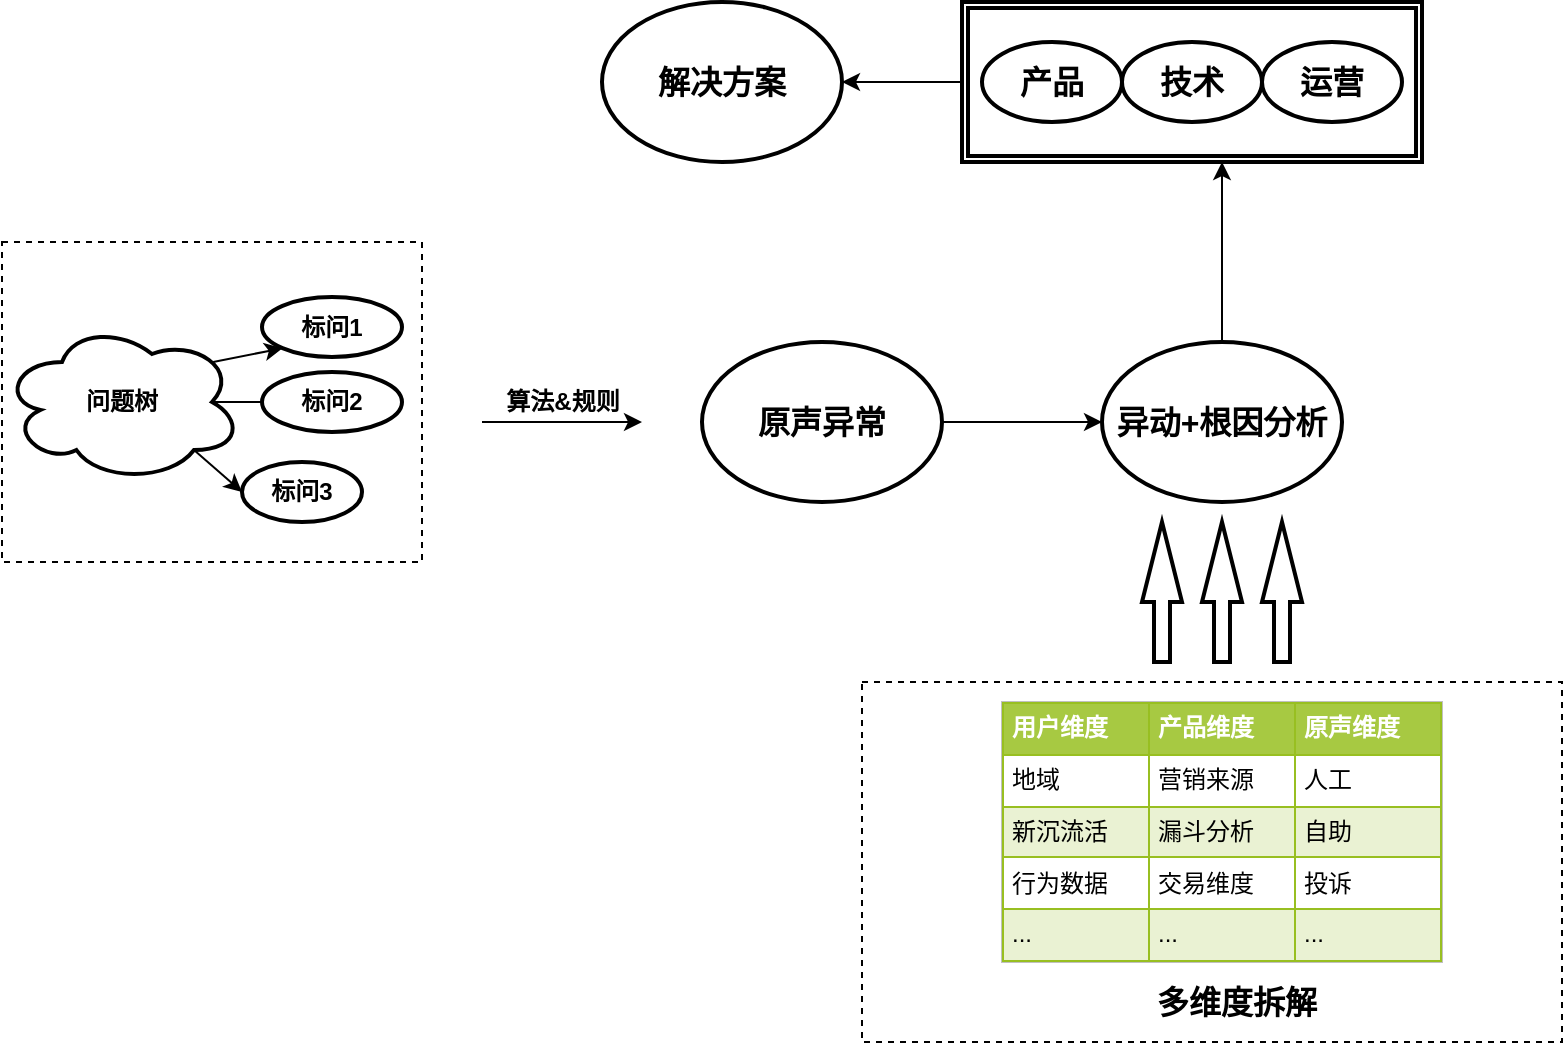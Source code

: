 <mxfile version="15.0.5" type="github">
  <diagram name="Page-1" id="5f0bae14-7c28-e335-631c-24af17079c00">
    <mxGraphModel dx="1006" dy="685" grid="1" gridSize="10" guides="1" tooltips="1" connect="1" arrows="1" fold="1" page="1" pageScale="1" pageWidth="1100" pageHeight="850" background="none" math="0" shadow="0">
      <root>
        <mxCell id="0" />
        <mxCell id="1" parent="0" />
        <mxCell id="-MnmKVy5KxwoX18CLhe7-84" value="" style="edgeStyle=orthogonalEdgeStyle;rounded=0;orthogonalLoop=1;jettySize=auto;html=1;" edge="1" parent="1" source="-MnmKVy5KxwoX18CLhe7-82">
          <mxGeometry relative="1" as="geometry">
            <mxPoint x="530" y="110" as="targetPoint" />
          </mxGeometry>
        </mxCell>
        <mxCell id="-MnmKVy5KxwoX18CLhe7-82" value="" style="shape=ext;double=1;rounded=0;whiteSpace=wrap;html=1;shadow=0;sketch=0;strokeColor=#000000;strokeWidth=2;gradientColor=none;" vertex="1" parent="1">
          <mxGeometry x="590" y="70" width="230" height="80" as="geometry" />
        </mxCell>
        <mxCell id="-MnmKVy5KxwoX18CLhe7-78" value="&lt;span&gt;&lt;span style=&quot;font-size: 16px&quot;&gt;运营&lt;/span&gt;&lt;br&gt;&lt;/span&gt;" style="ellipse;whiteSpace=wrap;html=1;rounded=0;shadow=0;sketch=0;fontStyle=1;strokeWidth=2;" vertex="1" parent="1">
          <mxGeometry x="740" y="90" width="70" height="40" as="geometry" />
        </mxCell>
        <mxCell id="-MnmKVy5KxwoX18CLhe7-57" value="" style="rounded=0;whiteSpace=wrap;html=1;shadow=0;sketch=0;strokeColor=#000000;strokeWidth=1;gradientColor=none;dashed=1;" vertex="1" parent="1">
          <mxGeometry x="540" y="410" width="350" height="180" as="geometry" />
        </mxCell>
        <mxCell id="-MnmKVy5KxwoX18CLhe7-21" value="" style="rounded=0;whiteSpace=wrap;html=1;shadow=0;sketch=0;dashed=1;" vertex="1" parent="1">
          <mxGeometry x="110" y="190" width="210" height="160" as="geometry" />
        </mxCell>
        <mxCell id="-MnmKVy5KxwoX18CLhe7-3" value="" style="edgeStyle=orthogonalEdgeStyle;rounded=0;orthogonalLoop=1;jettySize=auto;html=1;exitX=0.875;exitY=0.5;exitDx=0;exitDy=0;exitPerimeter=0;" edge="1" parent="1" source="-MnmKVy5KxwoX18CLhe7-1">
          <mxGeometry relative="1" as="geometry">
            <mxPoint x="310" y="270" as="targetPoint" />
          </mxGeometry>
        </mxCell>
        <mxCell id="-MnmKVy5KxwoX18CLhe7-1" value="问题树" style="ellipse;shape=cloud;whiteSpace=wrap;html=1;fontStyle=1;strokeWidth=2;" vertex="1" parent="1">
          <mxGeometry x="110" y="230" width="120" height="80" as="geometry" />
        </mxCell>
        <mxCell id="-MnmKVy5KxwoX18CLhe7-7" value="标问1" style="ellipse;whiteSpace=wrap;html=1;fontStyle=1;strokeWidth=2;" vertex="1" parent="1">
          <mxGeometry x="240" y="217.5" width="70" height="30" as="geometry" />
        </mxCell>
        <mxCell id="-MnmKVy5KxwoX18CLhe7-9" value="" style="endArrow=classic;html=1;exitX=0.88;exitY=0.25;exitDx=0;exitDy=0;exitPerimeter=0;entryX=0;entryY=1;entryDx=0;entryDy=0;" edge="1" parent="1" source="-MnmKVy5KxwoX18CLhe7-1" target="-MnmKVy5KxwoX18CLhe7-7">
          <mxGeometry width="50" height="50" relative="1" as="geometry">
            <mxPoint x="490" y="380" as="sourcePoint" />
            <mxPoint x="540" y="330" as="targetPoint" />
          </mxGeometry>
        </mxCell>
        <mxCell id="-MnmKVy5KxwoX18CLhe7-11" value="&lt;b&gt;标问2&lt;/b&gt;" style="ellipse;whiteSpace=wrap;html=1;strokeWidth=2;" vertex="1" parent="1">
          <mxGeometry x="240" y="255" width="70" height="30" as="geometry" />
        </mxCell>
        <mxCell id="-MnmKVy5KxwoX18CLhe7-13" value="&lt;b&gt;标问3&lt;/b&gt;" style="ellipse;whiteSpace=wrap;html=1;strokeWidth=2;" vertex="1" parent="1">
          <mxGeometry x="230" y="300" width="60" height="30" as="geometry" />
        </mxCell>
        <mxCell id="-MnmKVy5KxwoX18CLhe7-17" value="" style="endArrow=classic;html=1;exitX=0.8;exitY=0.8;exitDx=0;exitDy=0;exitPerimeter=0;entryX=0;entryY=0.5;entryDx=0;entryDy=0;" edge="1" parent="1" source="-MnmKVy5KxwoX18CLhe7-1" target="-MnmKVy5KxwoX18CLhe7-13">
          <mxGeometry width="50" height="50" relative="1" as="geometry">
            <mxPoint x="260" y="375" as="sourcePoint" />
            <mxPoint x="240" y="310" as="targetPoint" />
          </mxGeometry>
        </mxCell>
        <mxCell id="-MnmKVy5KxwoX18CLhe7-35" value="" style="endArrow=classic;html=1;" edge="1" parent="1">
          <mxGeometry width="50" height="50" relative="1" as="geometry">
            <mxPoint x="350" y="280" as="sourcePoint" />
            <mxPoint x="430" y="280" as="targetPoint" />
          </mxGeometry>
        </mxCell>
        <mxCell id="-MnmKVy5KxwoX18CLhe7-36" value="&lt;b&gt;算法&amp;amp;规则&lt;/b&gt;" style="text;html=1;align=center;verticalAlign=middle;resizable=0;points=[];autosize=1;strokeColor=none;fillColor=none;" vertex="1" parent="1">
          <mxGeometry x="355" y="260" width="70" height="20" as="geometry" />
        </mxCell>
        <mxCell id="-MnmKVy5KxwoX18CLhe7-40" value="" style="edgeStyle=orthogonalEdgeStyle;rounded=0;orthogonalLoop=1;jettySize=auto;html=1;" edge="1" parent="1" source="-MnmKVy5KxwoX18CLhe7-38" target="-MnmKVy5KxwoX18CLhe7-39">
          <mxGeometry relative="1" as="geometry" />
        </mxCell>
        <mxCell id="-MnmKVy5KxwoX18CLhe7-38" value="&lt;span&gt;&lt;font style=&quot;font-size: 16px&quot;&gt;原声异常&lt;/font&gt;&lt;/span&gt;" style="ellipse;whiteSpace=wrap;html=1;rounded=0;shadow=0;sketch=0;fontStyle=1;strokeWidth=2;" vertex="1" parent="1">
          <mxGeometry x="460" y="240" width="120" height="80" as="geometry" />
        </mxCell>
        <mxCell id="-MnmKVy5KxwoX18CLhe7-62" value="" style="edgeStyle=orthogonalEdgeStyle;rounded=0;orthogonalLoop=1;jettySize=auto;html=1;" edge="1" parent="1" source="-MnmKVy5KxwoX18CLhe7-39">
          <mxGeometry relative="1" as="geometry">
            <mxPoint x="720" y="150" as="targetPoint" />
          </mxGeometry>
        </mxCell>
        <mxCell id="-MnmKVy5KxwoX18CLhe7-39" value="&lt;span&gt;&lt;font style=&quot;font-size: 16px&quot;&gt;异动+根因分析&lt;/font&gt;&lt;br&gt;&lt;/span&gt;" style="ellipse;whiteSpace=wrap;html=1;rounded=0;shadow=0;sketch=0;fontStyle=1;strokeWidth=2;" vertex="1" parent="1">
          <mxGeometry x="660" y="240" width="120" height="80" as="geometry" />
        </mxCell>
        <mxCell id="-MnmKVy5KxwoX18CLhe7-50" value="&lt;table border=&quot;1&quot; width=&quot;100%&quot; cellpadding=&quot;4&quot; style=&quot;width: 100% ; height: 100% ; border-collapse: collapse&quot;&gt;&lt;tbody&gt;&lt;tr style=&quot;background-color: #a7c942 ; color: #ffffff ; border: 1px solid #98bf21&quot;&gt;&lt;th align=&quot;left&quot;&gt;用户维度&lt;/th&gt;&lt;th align=&quot;left&quot;&gt;产品维度&lt;/th&gt;&lt;th align=&quot;left&quot;&gt;原声维度&lt;/th&gt;&lt;/tr&gt;&lt;tr style=&quot;border: 1px solid #98bf21&quot;&gt;&lt;td&gt;地域&lt;/td&gt;&lt;td&gt;营销来源&lt;/td&gt;&lt;td&gt;人工&lt;/td&gt;&lt;/tr&gt;&lt;tr style=&quot;background-color: #eaf2d3 ; border: 1px solid #98bf21&quot;&gt;&lt;td&gt;新沉流活&lt;/td&gt;&lt;td&gt;漏斗分析&lt;/td&gt;&lt;td&gt;自助&lt;/td&gt;&lt;/tr&gt;&lt;tr style=&quot;border: 1px solid #98bf21&quot;&gt;&lt;td&gt;行为数据&lt;/td&gt;&lt;td&gt;交易维度&lt;/td&gt;&lt;td&gt;投诉&lt;/td&gt;&lt;/tr&gt;&lt;tr style=&quot;background-color: #eaf2d3 ; border: 1px solid #98bf21&quot;&gt;&lt;td&gt;...&lt;/td&gt;&lt;td&gt;...&lt;/td&gt;&lt;td&gt;...&lt;/td&gt;&lt;/tr&gt;&lt;/tbody&gt;&lt;/table&gt;" style="text;html=1;strokeColor=#c0c0c0;fillColor=#ffffff;overflow=fill;rounded=0;shadow=0;sketch=0;" vertex="1" parent="1">
          <mxGeometry x="610" y="420" width="220" height="130" as="geometry" />
        </mxCell>
        <mxCell id="-MnmKVy5KxwoX18CLhe7-53" value="" style="verticalLabelPosition=bottom;verticalAlign=top;html=1;strokeWidth=2;shape=mxgraph.arrows2.arrow;dy=0.6;dx=40;notch=0;rounded=0;shadow=0;sketch=0;direction=north;" vertex="1" parent="1">
          <mxGeometry x="710" y="330" width="20" height="70" as="geometry" />
        </mxCell>
        <mxCell id="-MnmKVy5KxwoX18CLhe7-55" value="" style="verticalLabelPosition=bottom;verticalAlign=top;html=1;strokeWidth=2;shape=mxgraph.arrows2.arrow;dy=0.6;dx=40;notch=0;rounded=0;shadow=0;sketch=0;direction=north;" vertex="1" parent="1">
          <mxGeometry x="680" y="330" width="20" height="70" as="geometry" />
        </mxCell>
        <mxCell id="-MnmKVy5KxwoX18CLhe7-56" value="" style="verticalLabelPosition=bottom;verticalAlign=top;html=1;strokeWidth=2;shape=mxgraph.arrows2.arrow;dy=0.6;dx=40;notch=0;rounded=0;shadow=0;sketch=0;direction=north;" vertex="1" parent="1">
          <mxGeometry x="740" y="330" width="20" height="70" as="geometry" />
        </mxCell>
        <mxCell id="-MnmKVy5KxwoX18CLhe7-58" value="&lt;b&gt;&lt;font style=&quot;font-size: 16px&quot;&gt;多维度拆解&lt;/font&gt;&lt;/b&gt;" style="text;html=1;strokeColor=none;fillColor=none;align=center;verticalAlign=middle;whiteSpace=wrap;rounded=0;shadow=0;dashed=1;sketch=0;" vertex="1" parent="1">
          <mxGeometry x="685" y="560" width="85" height="20" as="geometry" />
        </mxCell>
        <mxCell id="-MnmKVy5KxwoX18CLhe7-69" value="&lt;span&gt;&lt;span style=&quot;font-size: 16px&quot;&gt;产品&lt;/span&gt;&lt;br&gt;&lt;/span&gt;" style="ellipse;whiteSpace=wrap;html=1;rounded=0;shadow=0;sketch=0;fontStyle=1;strokeWidth=2;" vertex="1" parent="1">
          <mxGeometry x="600" y="90" width="70" height="40" as="geometry" />
        </mxCell>
        <mxCell id="-MnmKVy5KxwoX18CLhe7-80" value="&lt;span&gt;&lt;span style=&quot;font-size: 16px&quot;&gt;技术&lt;/span&gt;&lt;br&gt;&lt;/span&gt;" style="ellipse;whiteSpace=wrap;html=1;rounded=0;shadow=0;sketch=0;fontStyle=1;strokeWidth=2;" vertex="1" parent="1">
          <mxGeometry x="670" y="90" width="70" height="40" as="geometry" />
        </mxCell>
        <mxCell id="-MnmKVy5KxwoX18CLhe7-87" value="&lt;b&gt;&lt;font style=&quot;font-size: 16px&quot;&gt;解决方案&lt;/font&gt;&lt;/b&gt;" style="ellipse;whiteSpace=wrap;html=1;rounded=0;shadow=0;sketch=0;fontStyle=1;strokeWidth=2;" vertex="1" parent="1">
          <mxGeometry x="410" y="70" width="120" height="80" as="geometry" />
        </mxCell>
      </root>
    </mxGraphModel>
  </diagram>
</mxfile>
